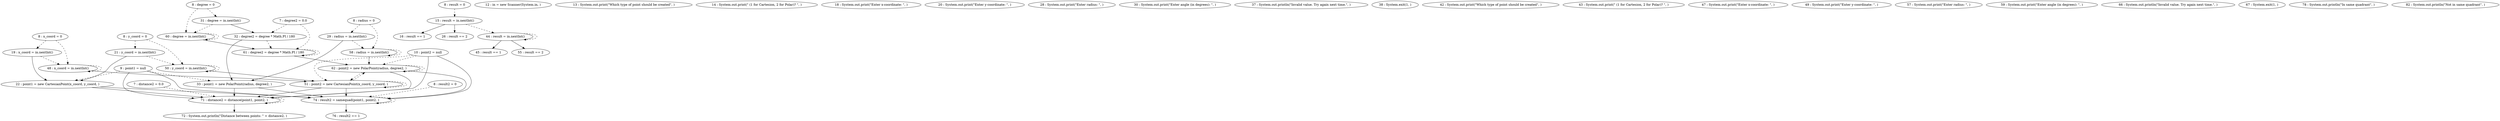 digraph G {
"7 : degree2 = 0.0"
"7 : degree2 = 0.0" -> "61 : degree2 = degree * Math.PI / 180" [style=dashed]
"7 : degree2 = 0.0" -> "32 : degree2 = degree * Math.PI / 180" [style=dashed]
"7 : distance2 = 0.0"
"7 : distance2 = 0.0" -> "71 : distance2 = distance(point1, point2, )" [style=dashed]
"8 : degree = 0"
"8 : degree = 0" -> "60 : degree = in.nextInt()" [style=dashed]
"8 : degree = 0" -> "31 : degree = in.nextInt()" [style=dashed]
"8 : x_coord = 0"
"8 : x_coord = 0" -> "19 : x_coord = in.nextInt()" [style=dashed]
"8 : x_coord = 0" -> "48 : x_coord = in.nextInt()" [style=dashed]
"8 : y_coord = 0"
"8 : y_coord = 0" -> "50 : y_coord = in.nextInt()" [style=dashed]
"8 : y_coord = 0" -> "21 : y_coord = in.nextInt()" [style=dashed]
"8 : radius = 0"
"8 : radius = 0" -> "58 : radius = in.nextInt()" [style=dashed]
"8 : radius = 0" -> "29 : radius = in.nextInt()" [style=dashed]
"8 : result = 0"
"8 : result = 0" -> "15 : result = in.nextInt()" [style=dashed]
"8 : result2 = 0"
"8 : result2 = 0" -> "74 : result2 = samequad(point1, point2, )" [style=dashed]
"9 : point1 = null"
"9 : point1 = null" -> "71 : distance2 = distance(point1, point2, )"
"9 : point1 = null" -> "74 : result2 = samequad(point1, point2, )"
"9 : point1 = null" -> "22 : point1 = new CartesianPoint(x_coord, y_coord, )" [style=dashed]
"9 : point1 = null" -> "33 : point1 = new PolarPoint(radius, degree2, )" [style=dashed]
"10 : point2 = null"
"10 : point2 = null" -> "71 : distance2 = distance(point1, point2, )"
"10 : point2 = null" -> "74 : result2 = samequad(point1, point2, )"
"10 : point2 = null" -> "62 : point2 = new PolarPoint(radius, degree2, )" [style=dashed]
"10 : point2 = null" -> "51 : point2 = new CartesianPoint(x_coord, y_coord, )" [style=dashed]
"12 : in = new Scanner(System.in, )"
"13 : System.out.print(\"Which type of point should be created\", )"
"14 : System.out.print(\" (1 for Cartesion, 2 for Polar)? \", )"
"15 : result = in.nextInt()"
"15 : result = in.nextInt()" -> "16 : result == 1"
"15 : result = in.nextInt()" -> "26 : result == 2"
"15 : result = in.nextInt()" -> "44 : result = in.nextInt()" [style=dashed]
"16 : result == 1"
"18 : System.out.print(\"Enter x-coordinate: \", )"
"19 : x_coord = in.nextInt()"
"19 : x_coord = in.nextInt()" -> "22 : point1 = new CartesianPoint(x_coord, y_coord, )"
"19 : x_coord = in.nextInt()" -> "48 : x_coord = in.nextInt()" [style=dashed]
"20 : System.out.print(\"Enter y-coordinate: \", )"
"21 : y_coord = in.nextInt()"
"21 : y_coord = in.nextInt()" -> "22 : point1 = new CartesianPoint(x_coord, y_coord, )"
"21 : y_coord = in.nextInt()" -> "50 : y_coord = in.nextInt()" [style=dashed]
"22 : point1 = new CartesianPoint(x_coord, y_coord, )"
"22 : point1 = new CartesianPoint(x_coord, y_coord, )" -> "71 : distance2 = distance(point1, point2, )"
"22 : point1 = new CartesianPoint(x_coord, y_coord, )" -> "74 : result2 = samequad(point1, point2, )"
"26 : result == 2"
"28 : System.out.print(\"Enter radius: \", )"
"29 : radius = in.nextInt()"
"29 : radius = in.nextInt()" -> "33 : point1 = new PolarPoint(radius, degree2, )"
"29 : radius = in.nextInt()" -> "58 : radius = in.nextInt()" [style=dashed]
"30 : System.out.print(\"Enter angle (in degrees): \", )"
"31 : degree = in.nextInt()"
"31 : degree = in.nextInt()" -> "32 : degree2 = degree * Math.PI / 180"
"31 : degree = in.nextInt()" -> "60 : degree = in.nextInt()" [style=dashed]
"32 : degree2 = degree * Math.PI / 180"
"32 : degree2 = degree * Math.PI / 180" -> "33 : point1 = new PolarPoint(radius, degree2, )"
"32 : degree2 = degree * Math.PI / 180" -> "61 : degree2 = degree * Math.PI / 180" [style=dashed]
"33 : point1 = new PolarPoint(radius, degree2, )"
"33 : point1 = new PolarPoint(radius, degree2, )" -> "71 : distance2 = distance(point1, point2, )"
"33 : point1 = new PolarPoint(radius, degree2, )" -> "74 : result2 = samequad(point1, point2, )"
"37 : System.out.println(\"Invalid value. Try again next time.\", )"
"38 : System.exit(1, )"
"42 : System.out.print(\"Which type of point should be created\", )"
"43 : System.out.print(\" (1 for Cartesion, 2 for Polar)? \", )"
"44 : result = in.nextInt()"
"44 : result = in.nextInt()" -> "45 : result == 1"
"44 : result = in.nextInt()" -> "55 : result == 2"
"44 : result = in.nextInt()" -> "44 : result = in.nextInt()" [style=dashed]
"45 : result == 1"
"47 : System.out.print(\"Enter x-coordinate: \", )"
"48 : x_coord = in.nextInt()"
"48 : x_coord = in.nextInt()" -> "51 : point2 = new CartesianPoint(x_coord, y_coord, )"
"48 : x_coord = in.nextInt()" -> "48 : x_coord = in.nextInt()" [style=dashed]
"49 : System.out.print(\"Enter y-coordinate: \", )"
"50 : y_coord = in.nextInt()"
"50 : y_coord = in.nextInt()" -> "51 : point2 = new CartesianPoint(x_coord, y_coord, )"
"50 : y_coord = in.nextInt()" -> "50 : y_coord = in.nextInt()" [style=dashed]
"51 : point2 = new CartesianPoint(x_coord, y_coord, )"
"51 : point2 = new CartesianPoint(x_coord, y_coord, )" -> "71 : distance2 = distance(point1, point2, )"
"51 : point2 = new CartesianPoint(x_coord, y_coord, )" -> "74 : result2 = samequad(point1, point2, )"
"51 : point2 = new CartesianPoint(x_coord, y_coord, )" -> "62 : point2 = new PolarPoint(radius, degree2, )" [style=dashed]
"51 : point2 = new CartesianPoint(x_coord, y_coord, )" -> "51 : point2 = new CartesianPoint(x_coord, y_coord, )" [style=dashed]
"55 : result == 2"
"57 : System.out.print(\"Enter radius: \", )"
"58 : radius = in.nextInt()"
"58 : radius = in.nextInt()" -> "62 : point2 = new PolarPoint(radius, degree2, )"
"58 : radius = in.nextInt()" -> "58 : radius = in.nextInt()" [style=dashed]
"59 : System.out.print(\"Enter angle (in degrees): \", )"
"60 : degree = in.nextInt()"
"60 : degree = in.nextInt()" -> "61 : degree2 = degree * Math.PI / 180"
"60 : degree = in.nextInt()" -> "60 : degree = in.nextInt()" [style=dashed]
"61 : degree2 = degree * Math.PI / 180"
"61 : degree2 = degree * Math.PI / 180" -> "62 : point2 = new PolarPoint(radius, degree2, )"
"61 : degree2 = degree * Math.PI / 180" -> "61 : degree2 = degree * Math.PI / 180" [style=dashed]
"62 : point2 = new PolarPoint(radius, degree2, )"
"62 : point2 = new PolarPoint(radius, degree2, )" -> "71 : distance2 = distance(point1, point2, )"
"62 : point2 = new PolarPoint(radius, degree2, )" -> "74 : result2 = samequad(point1, point2, )"
"62 : point2 = new PolarPoint(radius, degree2, )" -> "62 : point2 = new PolarPoint(radius, degree2, )" [style=dashed]
"62 : point2 = new PolarPoint(radius, degree2, )" -> "51 : point2 = new CartesianPoint(x_coord, y_coord, )" [style=dashed]
"66 : System.out.println(\"Invalid value. Try again next time.\", )"
"67 : System.exit(1, )"
"71 : distance2 = distance(point1, point2, )"
"71 : distance2 = distance(point1, point2, )" -> "72 : System.out.println(\"Distance between points: \" + distance2, )"
"71 : distance2 = distance(point1, point2, )" -> "71 : distance2 = distance(point1, point2, )" [style=dashed]
"72 : System.out.println(\"Distance between points: \" + distance2, )"
"74 : result2 = samequad(point1, point2, )"
"74 : result2 = samequad(point1, point2, )" -> "76 : result2 == 1"
"74 : result2 = samequad(point1, point2, )" -> "74 : result2 = samequad(point1, point2, )" [style=dashed]
"76 : result2 == 1"
"78 : System.out.println(\"In same quadrant\", )"
"82 : System.out.println(\"Not in same quadrant\", )"
}